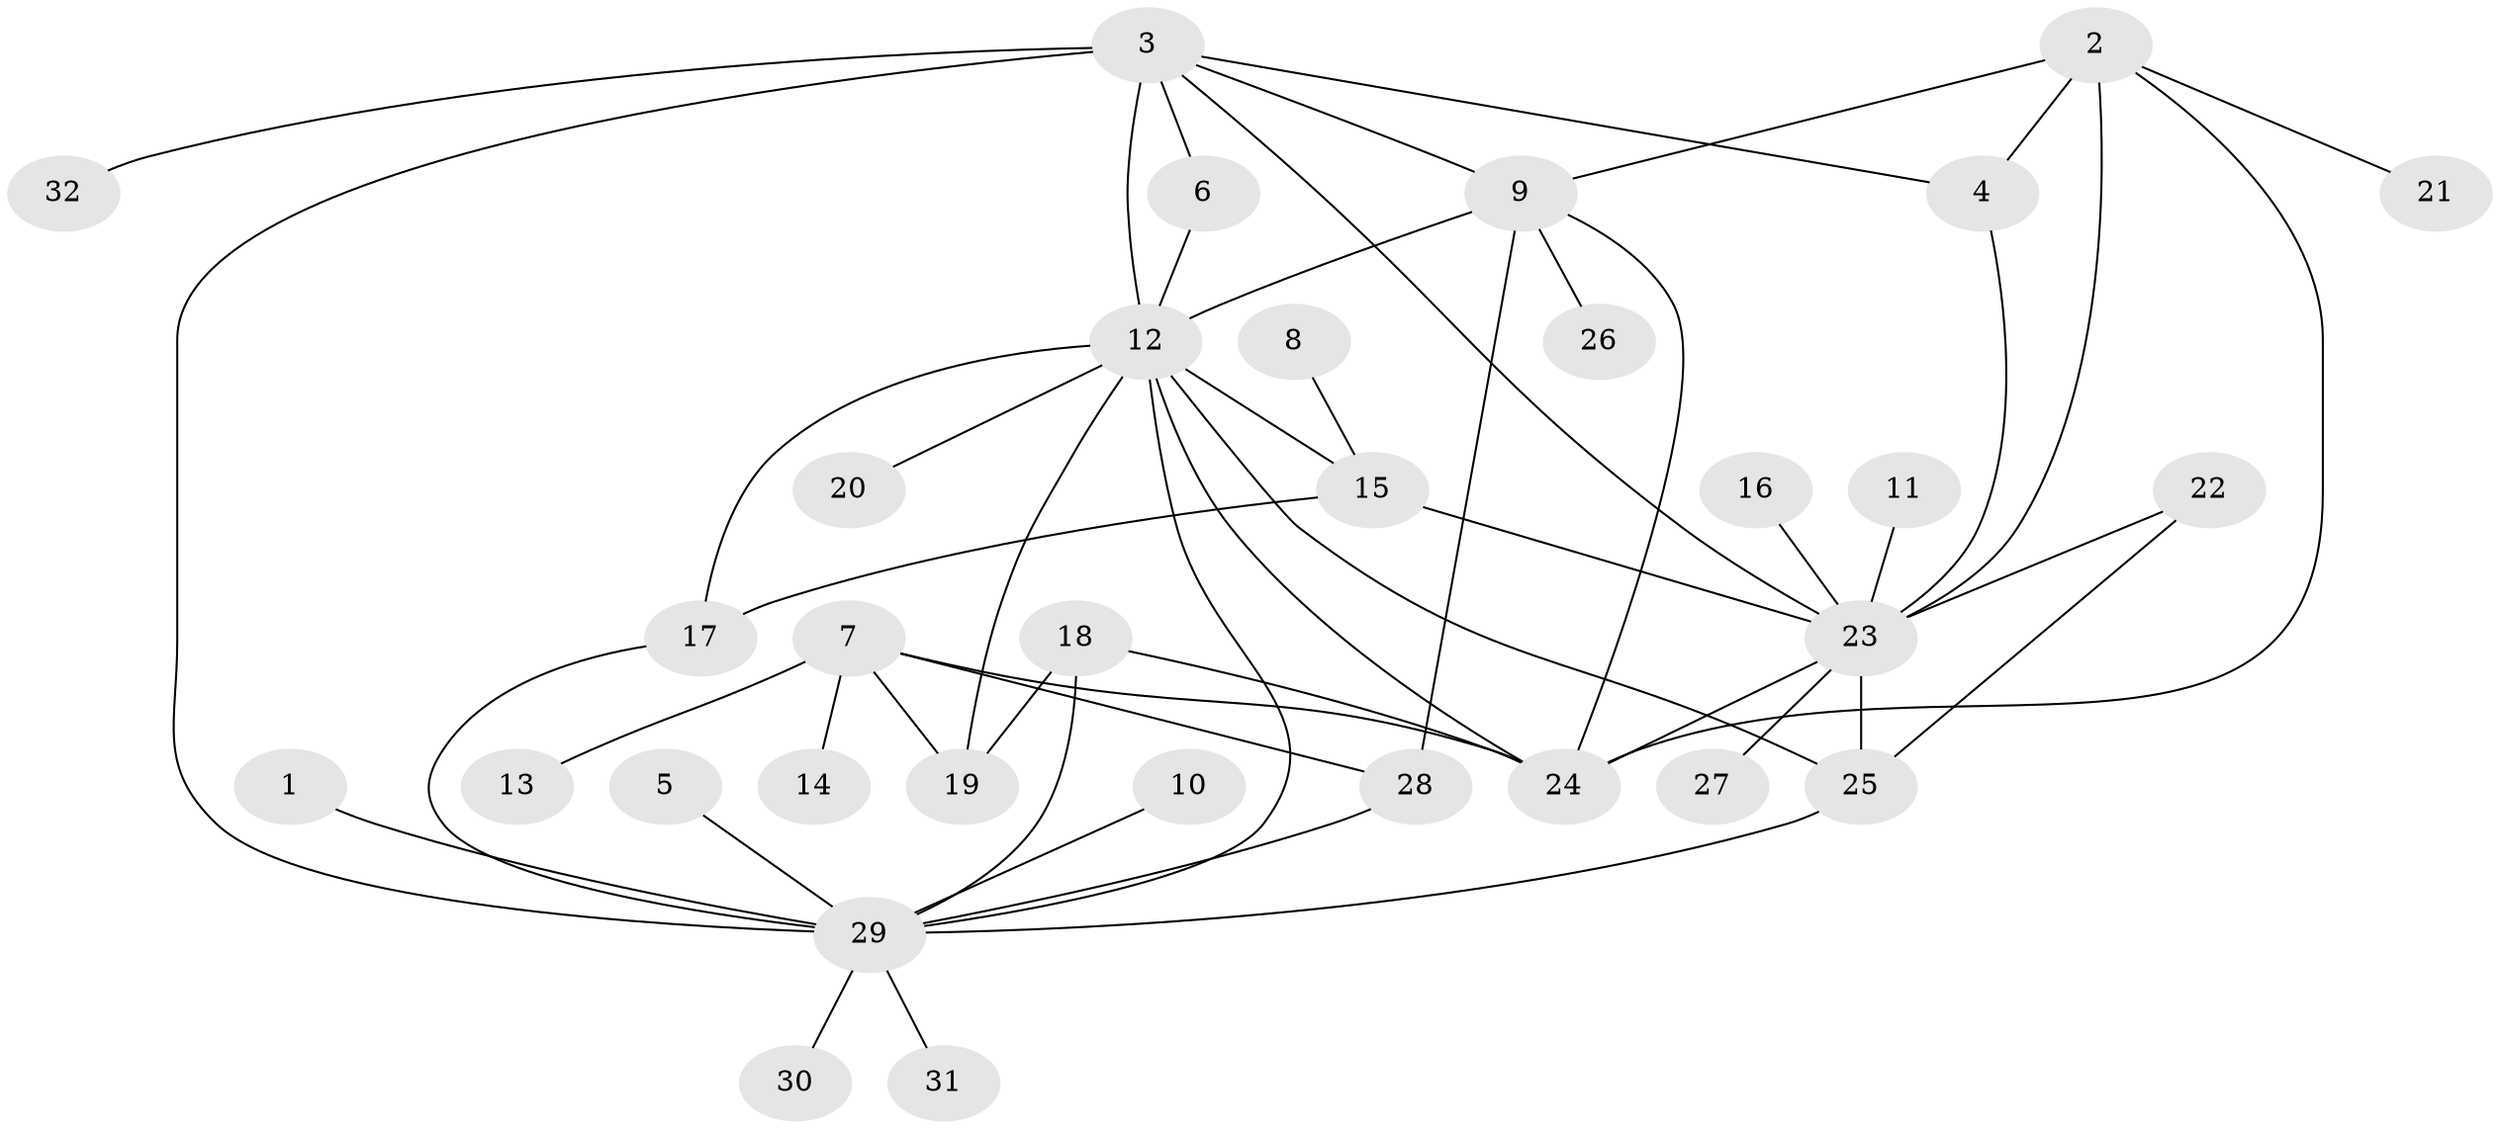// original degree distribution, {3: 0.06451612903225806, 6: 0.04838709677419355, 15: 0.016129032258064516, 14: 0.016129032258064516, 5: 0.06451612903225806, 4: 0.04838709677419355, 2: 0.1935483870967742, 1: 0.5, 12: 0.016129032258064516, 13: 0.016129032258064516, 7: 0.016129032258064516}
// Generated by graph-tools (version 1.1) at 2025/01/03/09/25 03:01:43]
// undirected, 32 vertices, 51 edges
graph export_dot {
graph [start="1"]
  node [color=gray90,style=filled];
  1;
  2;
  3;
  4;
  5;
  6;
  7;
  8;
  9;
  10;
  11;
  12;
  13;
  14;
  15;
  16;
  17;
  18;
  19;
  20;
  21;
  22;
  23;
  24;
  25;
  26;
  27;
  28;
  29;
  30;
  31;
  32;
  1 -- 29 [weight=1.0];
  2 -- 4 [weight=1.0];
  2 -- 9 [weight=1.0];
  2 -- 21 [weight=1.0];
  2 -- 23 [weight=1.0];
  2 -- 24 [weight=1.0];
  3 -- 4 [weight=1.0];
  3 -- 6 [weight=1.0];
  3 -- 9 [weight=1.0];
  3 -- 12 [weight=1.0];
  3 -- 23 [weight=1.0];
  3 -- 29 [weight=2.0];
  3 -- 32 [weight=1.0];
  4 -- 23 [weight=1.0];
  5 -- 29 [weight=1.0];
  6 -- 12 [weight=1.0];
  7 -- 13 [weight=1.0];
  7 -- 14 [weight=1.0];
  7 -- 19 [weight=1.0];
  7 -- 24 [weight=1.0];
  7 -- 28 [weight=1.0];
  8 -- 15 [weight=1.0];
  9 -- 12 [weight=2.0];
  9 -- 24 [weight=1.0];
  9 -- 26 [weight=1.0];
  9 -- 28 [weight=1.0];
  10 -- 29 [weight=1.0];
  11 -- 23 [weight=1.0];
  12 -- 15 [weight=1.0];
  12 -- 17 [weight=1.0];
  12 -- 19 [weight=1.0];
  12 -- 20 [weight=1.0];
  12 -- 24 [weight=1.0];
  12 -- 25 [weight=1.0];
  12 -- 29 [weight=1.0];
  15 -- 17 [weight=1.0];
  15 -- 23 [weight=1.0];
  16 -- 23 [weight=1.0];
  17 -- 29 [weight=1.0];
  18 -- 19 [weight=1.0];
  18 -- 24 [weight=1.0];
  18 -- 29 [weight=1.0];
  22 -- 23 [weight=1.0];
  22 -- 25 [weight=1.0];
  23 -- 24 [weight=1.0];
  23 -- 25 [weight=2.0];
  23 -- 27 [weight=1.0];
  25 -- 29 [weight=1.0];
  28 -- 29 [weight=1.0];
  29 -- 30 [weight=1.0];
  29 -- 31 [weight=1.0];
}
